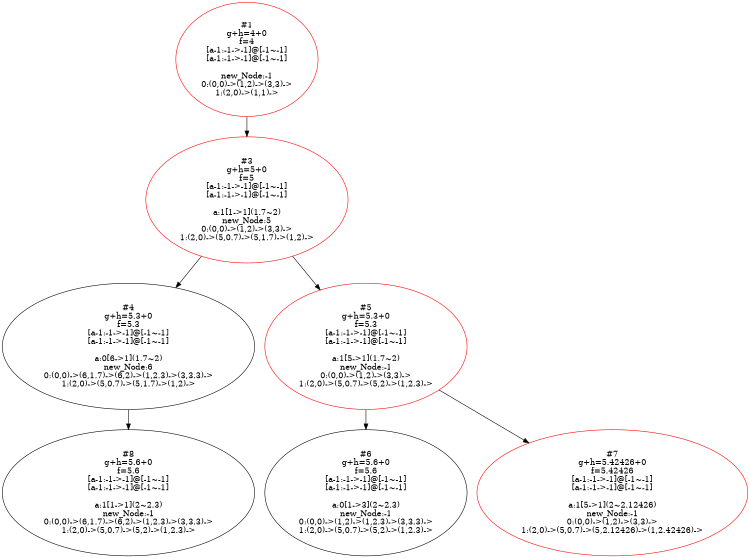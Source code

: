 digraph G {
size = "5,5";
center = true;
1 [label="#1
g+h=4+0
f=4
[a-1:-1->-1]@[-1~-1]
[a-1:-1->-1]@[-1~-1]

new_Node:-1
0:(0,0)->(1,2)->(3,3)->
1:(2,0)->(1,1)->
"]
3 [label="#3
g+h=5+0
f=5
[a-1:-1->-1]@[-1~-1]
[a-1:-1->-1]@[-1~-1]

a:1[1->1](1.7~2)
new_Node:5
0:(0,0)->(1,2)->(3,3)->
1:(2,0)->(5,0.7)->(5,1.7)->(1,2)->
"]
1 -> 3
4 [label="#4
g+h=5.3+0
f=5.3
[a-1:-1->-1]@[-1~-1]
[a-1:-1->-1]@[-1~-1]

a:0[6->1](1.7~2)
new_Node:6
0:(0,0)->(6,1.7)->(6,2)->(1,2.3)->(3,3.3)->
1:(2,0)->(5,0.7)->(5,1.7)->(1,2)->
"]
3 -> 4
5 [label="#5
g+h=5.3+0
f=5.3
[a-1:-1->-1]@[-1~-1]
[a-1:-1->-1]@[-1~-1]

a:1[5->1](1.7~2)
new_Node:-1
0:(0,0)->(1,2)->(3,3)->
1:(2,0)->(5,0.7)->(5,2)->(1,2.3)->
"]
3 -> 5
6 [label="#6
g+h=5.6+0
f=5.6
[a-1:-1->-1]@[-1~-1]
[a-1:-1->-1]@[-1~-1]

a:0[1->3](2~2.3)
new_Node:-1
0:(0,0)->(1,2)->(1,2.3)->(3,3.3)->
1:(2,0)->(5,0.7)->(5,2)->(1,2.3)->
"]
5 -> 6
7 [label="#7
g+h=5.42426+0
f=5.42426
[a-1:-1->-1]@[-1~-1]
[a-1:-1->-1]@[-1~-1]

a:1[5->1](2~2.12426)
new_Node:-1
0:(0,0)->(1,2)->(3,3)->
1:(2,0)->(5,0.7)->(5,2.12426)->(1,2.42426)->
"]
5 -> 7
8 [label="#8
g+h=5.6+0
f=5.6
[a-1:-1->-1]@[-1~-1]
[a-1:-1->-1]@[-1~-1]

a:1[1->1](2~2.3)
new_Node:-1
0:(0,0)->(6,1.7)->(6,2)->(1,2.3)->(3,3.3)->
1:(2,0)->(5,0.7)->(5,2)->(1,2.3)->
"]
4 -> 8
7 [color=red]
5 [color=red]
3 [color=red]
1 [color=red]
}
